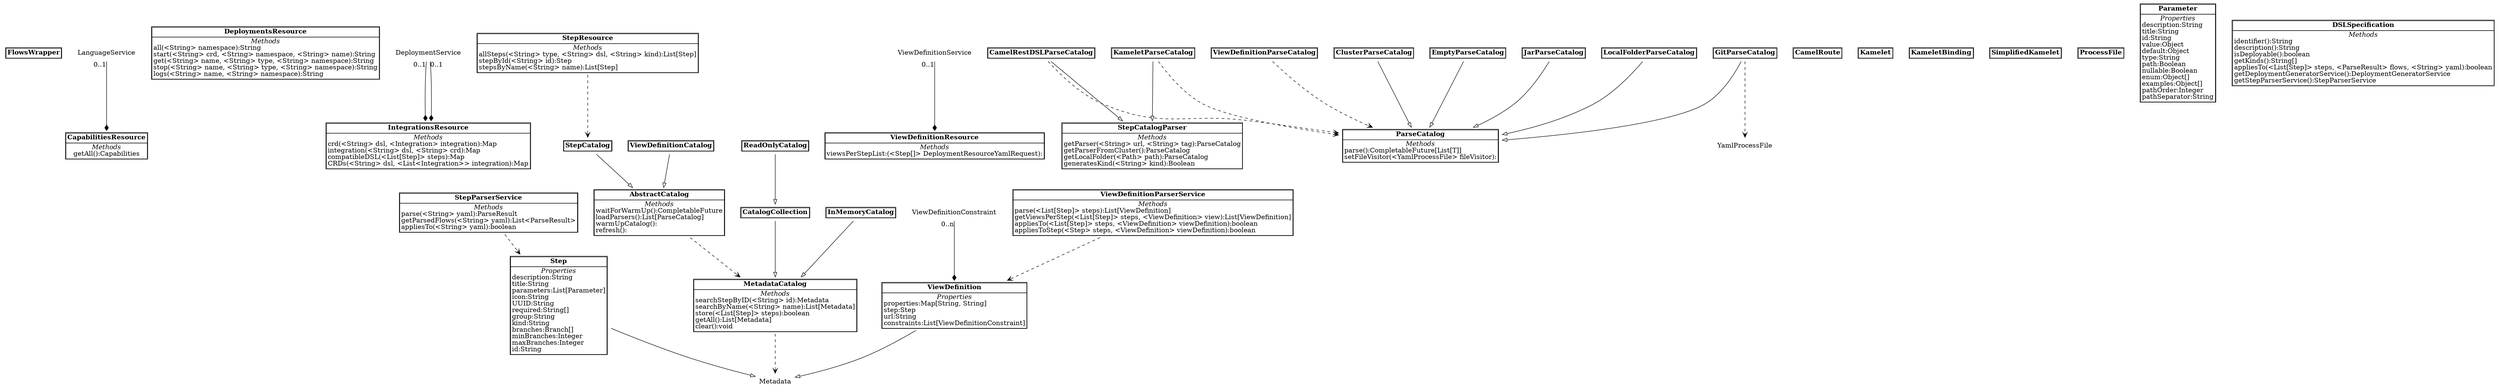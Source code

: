 digraph ClassDiagram {
	node [shape=plaintext]
	edge [arrowhead=empty];

"FlowsWrapper" [ label = <<TABLE CELLSPACING="0">
	<TR><TD><B>FlowsWrapper</B></TD></TR>
	
</TABLE>>]


"CapabilitiesResource" [ label = <<TABLE CELLSPACING="0">
	<TR><TD><B>CapabilitiesResource</B></TD></TR>
	<TR><TD><I>Methods</I><BR/>
getAll():Capabilities
<BR align="left" />

</TD></TR>


</TABLE>>]


		"LanguageService" -> "CapabilitiesResource" [dir=both; arrowhead=diamond; arrowtail=none
		
		, taillabel="0..1"
		
		]
"DeploymentsResource" [ label = <<TABLE CELLSPACING="0">
	<TR><TD><B>DeploymentsResource</B></TD></TR>
	<TR><TD><I>Methods</I><BR/>
all(&lt;String&gt; namespace):String
<BR align="left" />
start(&lt;String&gt; crd, &lt;String&gt; namespace, &lt;String&gt; name):String
<BR align="left" />
get(&lt;String&gt; name, &lt;String&gt; type, &lt;String&gt; namespace):String
<BR align="left" />
stop(&lt;String&gt; name, &lt;String&gt; type, &lt;String&gt; namespace):String
<BR align="left" />
logs(&lt;String&gt; name, &lt;String&gt; namespace):String
<BR align="left" />

</TD></TR>


</TABLE>>]


"IntegrationsResource" [ label = <<TABLE CELLSPACING="0">
	<TR><TD><B>IntegrationsResource</B></TD></TR>
	<TR><TD><I>Methods</I><BR/>
crd(&lt;String&gt; dsl, &lt;Integration&gt; integration):Map
<BR align="left" />
integration(&lt;String&gt; dsl, &lt;String&gt; crd):Map
<BR align="left" />
compatibleDSL(&lt;List[Step]&gt; steps):Map
<BR align="left" />
CRDs(&lt;String&gt; dsl, &lt;List&lt;Integration&gt;&gt; integration):Map
<BR align="left" />

</TD></TR>


</TABLE>>]


		"DeploymentService" -> "IntegrationsResource" [dir=both; arrowhead=diamond; arrowtail=none
		
		, taillabel="0..1"
		
		]
		"DeploymentService" -> "IntegrationsResource" [dir=both; arrowhead=diamond; arrowtail=none
		
		, taillabel="0..1"
		
		]
"StepResource" [ label = <<TABLE CELLSPACING="0">
	<TR><TD><B>StepResource</B></TD></TR>
	<TR><TD><I>Methods</I><BR/>
allSteps(&lt;String&gt; type, &lt;String&gt; dsl, &lt;String&gt; kind):List[Step]
<BR align="left" />
stepById(&lt;String&gt; id):Step
<BR align="left" />
stepsByName(&lt;String&gt; name):List[Step]
<BR align="left" />

</TD></TR>


</TABLE>>]


		"StepResource" -> "StepCatalog" [
		arrowhead=open, style=dashed
		
		
		
		]
"ViewDefinitionResource" [ label = <<TABLE CELLSPACING="0">
	<TR><TD><B>ViewDefinitionResource</B></TD></TR>
	<TR><TD><I>Methods</I><BR/>
viewsPerStepList:(&lt;Step[]&gt; DeploymentResourceYamlRequest):
<BR align="left" />

</TD></TR>


</TABLE>>]


		"ViewDefinitionService" -> "ViewDefinitionResource" [dir=both; arrowhead=diamond; arrowtail=none
		
		, taillabel="0..1"
		
		]
"CamelRestDSLParseCatalog" [ label = <<TABLE CELLSPACING="0">
	<TR><TD><B>CamelRestDSLParseCatalog</B></TD></TR>
	
</TABLE>>]

	"CamelRestDSLParseCatalog" -> "StepCatalogParser"

		"CamelRestDSLParseCatalog" -> "ParseCatalog" [
		arrowhead=open, style=dashed
		
		
		
		]
"KameletParseCatalog" [ label = <<TABLE CELLSPACING="0">
	<TR><TD><B>KameletParseCatalog</B></TD></TR>
	
</TABLE>>]

	"KameletParseCatalog" -> "StepCatalogParser"

		"KameletParseCatalog" -> "ParseCatalog" [
		arrowhead=open, style=dashed
		
		
		
		]
"CamelRoute" [ label = <<TABLE CELLSPACING="0">
	<TR><TD><B>CamelRoute</B></TD></TR>
	
</TABLE>>]


"Kamelet" [ label = <<TABLE CELLSPACING="0">
	<TR><TD><B>Kamelet</B></TD></TR>
	
</TABLE>>]


"KameletBinding" [ label = <<TABLE CELLSPACING="0">
	<TR><TD><B>KameletBinding</B></TD></TR>
	
</TABLE>>]


"SimplifiedKamelet" [ label = <<TABLE CELLSPACING="0">
	<TR><TD><B>SimplifiedKamelet</B></TD></TR>
	
</TABLE>>]


"AbstractCatalog" [ label = <<TABLE CELLSPACING="0">
	<TR><TD><B>AbstractCatalog</B></TD></TR>
	<TR><TD><I>Methods</I><BR/>
waitForWarmUp():CompletableFuture
<BR align="left" />
loadParsers():List[ParseCatalog]
<BR align="left" />
warmUpCatalog():
<BR align="left" />
refresh():
<BR align="left" />

</TD></TR>


</TABLE>>]


		"AbstractCatalog" -> "MetadataCatalog" [
		arrowhead=open, style=dashed
		
		
		
		]
"StepCatalog" [ label = <<TABLE CELLSPACING="0">
	<TR><TD><B>StepCatalog</B></TD></TR>
	
</TABLE>>]

	"StepCatalog" -> "AbstractCatalog"

"StepCatalogParser" [ label = <<TABLE CELLSPACING="0">
	<TR><TD><B>StepCatalogParser</B></TD></TR>
	<TR><TD><I>Methods</I><BR/>
getParser(&lt;String&gt; url, &lt;String&gt; tag):ParseCatalog
<BR align="left" />
getParserFromCluster():ParseCatalog
<BR align="left" />
getLocalFolder(&lt;Path&gt; path):ParseCatalog
<BR align="left" />
generatesKind(&lt;String&gt; kind):Boolean
<BR align="left" />

</TD></TR>


</TABLE>>]


"ViewDefinitionCatalog" [ label = <<TABLE CELLSPACING="0">
	<TR><TD><B>ViewDefinitionCatalog</B></TD></TR>
	
</TABLE>>]

	"ViewDefinitionCatalog" -> "AbstractCatalog"

"MetadataCatalog" [ label = <<TABLE CELLSPACING="0">
	<TR><TD><B>MetadataCatalog</B></TD></TR>
	<TR><TD><I>Methods</I><BR/>
searchStepByID(&lt;String&gt; id):Metadata
<BR align="left" />
searchByName(&lt;String&gt; name):List[Metadata]
<BR align="left" />
store(&lt;List[Step]&gt; steps):boolean
<BR align="left" />
getAll():List[Metadata]
<BR align="left" />
clear():void
<BR align="left" />

</TD></TR>


</TABLE>>]


		"MetadataCatalog" -> "Metadata" [
		arrowhead=open, style=dashed
		
		
		
		]
"ParseCatalog" [ label = <<TABLE CELLSPACING="0">
	<TR><TD><B>ParseCatalog</B></TD></TR>
	<TR><TD><I>Methods</I><BR/>
parse():CompletableFuture[List[T]]
<BR align="left" />
setFileVisitor(&lt;YamlProcessFile&gt; fileVisitor):
<BR align="left" />

</TD></TR>


</TABLE>>]


"CatalogCollection" [ label = <<TABLE CELLSPACING="0">
	<TR><TD><B>CatalogCollection</B></TD></TR>
	
</TABLE>>]

	"CatalogCollection" -> "MetadataCatalog"

"InMemoryCatalog" [ label = <<TABLE CELLSPACING="0">
	<TR><TD><B>InMemoryCatalog</B></TD></TR>
	
</TABLE>>]

	"InMemoryCatalog" -> "MetadataCatalog"

"ReadOnlyCatalog" [ label = <<TABLE CELLSPACING="0">
	<TR><TD><B>ReadOnlyCatalog</B></TD></TR>
	
</TABLE>>]

	"ReadOnlyCatalog" -> "CatalogCollection"

"ClusterParseCatalog" [ label = <<TABLE CELLSPACING="0">
	<TR><TD><B>ClusterParseCatalog</B></TD></TR>
	
</TABLE>>]

	"ClusterParseCatalog" -> "ParseCatalog"

"EmptyParseCatalog" [ label = <<TABLE CELLSPACING="0">
	<TR><TD><B>EmptyParseCatalog</B></TD></TR>
	
</TABLE>>]

	"EmptyParseCatalog" -> "ParseCatalog"

"GitParseCatalog" [ label = <<TABLE CELLSPACING="0">
	<TR><TD><B>GitParseCatalog</B></TD></TR>
	
</TABLE>>]

	"GitParseCatalog" -> "ParseCatalog"

		"GitParseCatalog" -> "YamlProcessFile" [
		arrowhead=open, style=dashed
		
		
		
		]
"JarParseCatalog" [ label = <<TABLE CELLSPACING="0">
	<TR><TD><B>JarParseCatalog</B></TD></TR>
	
</TABLE>>]

	"JarParseCatalog" -> "ParseCatalog"

"LocalFolderParseCatalog" [ label = <<TABLE CELLSPACING="0">
	<TR><TD><B>LocalFolderParseCatalog</B></TD></TR>
	
</TABLE>>]

	"LocalFolderParseCatalog" -> "ParseCatalog"

"ProcessFile" [ label = <<TABLE CELLSPACING="0">
	<TR><TD><B>ProcessFile</B></TD></TR>
	
</TABLE>>]


"ViewDefinitionParseCatalog" [ label = <<TABLE CELLSPACING="0">
	<TR><TD><B>ViewDefinitionParseCatalog</B></TD></TR>
	
</TABLE>>]


		"ViewDefinitionParseCatalog" -> "ParseCatalog" [
		arrowhead=open, style=dashed
		
		
		
		]
"Parameter" [ label = <<TABLE CELLSPACING="0">
	<TR><TD><B>Parameter</B></TD></TR>
	<TR><TD><I>Properties</I><BR/>
description:String<BR align="left" />title:String<BR align="left" />id:String<BR align="left" />value:Object<BR align="left" />default:Object<BR align="left" />type:String<BR align="left" />path:Boolean<BR align="left" />nullable:Boolean<BR align="left" />enum:Object[]<BR align="left" />examples:Object[]<BR align="left" />pathOrder:Integer<BR align="left" />pathSeparator:String<BR align="left" />

</TD></TR>


</TABLE>>]


"Step" [ label = <<TABLE CELLSPACING="0">
	<TR><TD><B>Step</B></TD></TR>
	<TR><TD><I>Properties</I><BR/>
description:String<BR align="left" />title:String<BR align="left" />parameters:List[Parameter]<BR align="left" />icon:String<BR align="left" />UUID:String<BR align="left" />required:String[]<BR align="left" />group:String<BR align="left" />kind:String<BR align="left" />branches:Branch[]<BR align="left" />minBranches:Integer<BR align="left" />maxBranches:Integer<BR align="left" />id:String<BR align="left" />

</TD></TR>


</TABLE>>]

	"Step" -> "Metadata"

"ViewDefinition" [ label = <<TABLE CELLSPACING="0">
	<TR><TD><B>ViewDefinition</B></TD></TR>
	<TR><TD><I>Properties</I><BR/>
properties:Map[String, String]<BR align="left" />step:Step<BR align="left" />url:String<BR align="left" />constraints:List[ViewDefinitionConstraint]<BR align="left" />

</TD></TR>


</TABLE>>]

	"ViewDefinition" -> "Metadata"

		"ViewDefinitionConstraint" -> "ViewDefinition" [dir=both; arrowhead=diamond; arrowtail=none
		
		, taillabel="0..n"
		
		]
"DSLSpecification" [ label = <<TABLE CELLSPACING="0">
	<TR><TD><B>DSLSpecification</B></TD></TR>
	<TR><TD><I>Methods</I><BR/>
identifier():String
<BR align="left" />
description():String
<BR align="left" />
isDeployable():boolean
<BR align="left" />
getKinds():String[]
<BR align="left" />
appliesTo(&lt;List[Step]&gt; steps, &lt;ParseResult&gt; flows, &lt;String&gt; yaml):boolean
<BR align="left" />
getDeploymentGeneratorService():DeploymentGeneratorService
<BR align="left" />
getStepParserService():StepParserService
<BR align="left" />

</TD></TR>


</TABLE>>]


"StepParserService" [ label = <<TABLE CELLSPACING="0">
	<TR><TD><B>StepParserService</B></TD></TR>
	<TR><TD><I>Methods</I><BR/>
parse(&lt;String&gt; yaml):ParseResult
<BR align="left" />
getParsedFlows(&lt;String&gt; yaml):List&lt;ParseResult&gt;
<BR align="left" />
appliesTo(&lt;String&gt; yaml):boolean
<BR align="left" />

</TD></TR>


</TABLE>>]


		"StepParserService" -> "Step" [
		arrowhead=open, style=dashed
		
		
		
		]
"ViewDefinitionParserService" [ label = <<TABLE CELLSPACING="0">
	<TR><TD><B>ViewDefinitionParserService</B></TD></TR>
	<TR><TD><I>Methods</I><BR/>
parse(&lt;List[Step]&gt; steps):List[ViewDefinition]
<BR align="left" />
getViewsPerStep(&lt;List[Step]&gt; steps, &lt;ViewDefinition&gt; view):List[ViewDefinition]
<BR align="left" />
appliesTo(&lt;List[Step]&gt; steps, &lt;ViewDefinition&gt; viewDefinition):boolean
<BR align="left" />
appliesToStep(&lt;Step&gt; steps, &lt;ViewDefinition&gt; viewDefinition):boolean
<BR align="left" />

</TD></TR>


</TABLE>>]


		"ViewDefinitionParserService" -> "ViewDefinition" [
		arrowhead=open, style=dashed
		
		
		
		]


}
